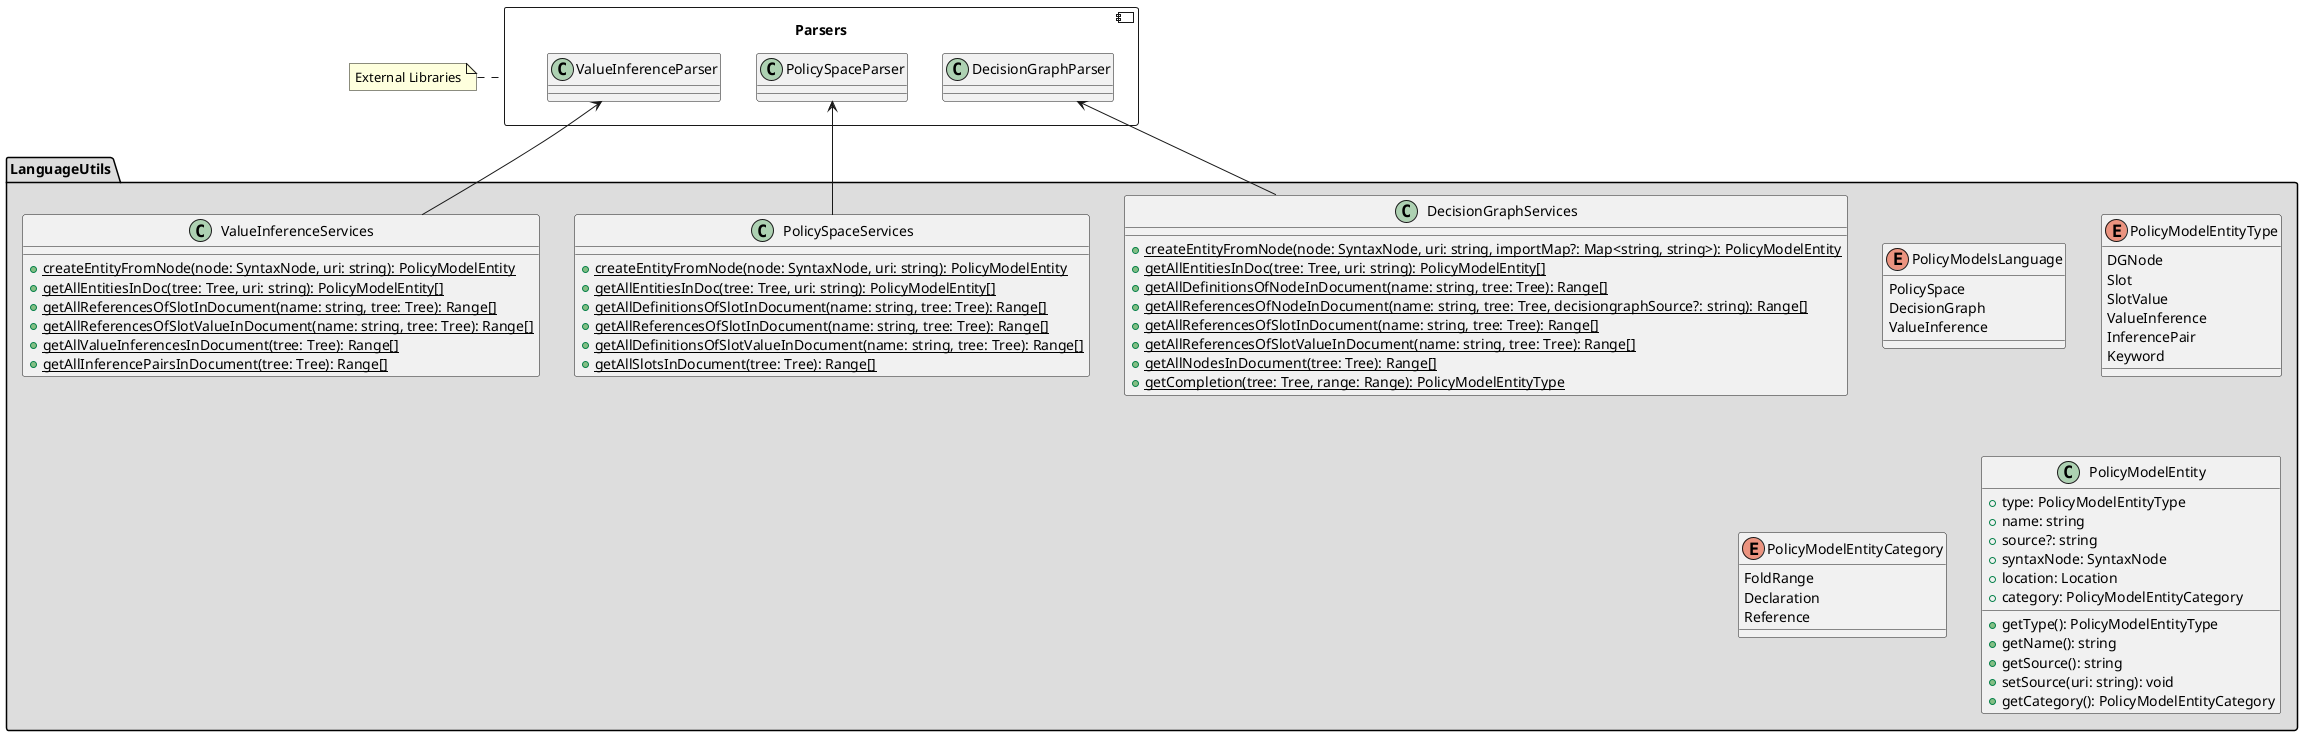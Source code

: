 @startuml

'skinparam style strictuml
top to bottom direction
allowmixing

package LanguageUtils #DDDDDD {
    enum PolicyModelsLanguage {
        PolicySpace
        DecisionGraph
        ValueInference
    }
    enum PolicyModelEntityType {
        DGNode
        Slot
        SlotValue
        ValueInference
        InferencePair
        Keyword
    }
    enum PolicyModelEntityCategory {
        FoldRange
        Declaration
        Reference
    }
    class PolicyModelEntity {
        +type: PolicyModelEntityType
        +name: string
        +source?: string
        +syntaxNode: SyntaxNode
        +location: Location
        +category: PolicyModelEntityCategory
        +getType(): PolicyModelEntityType
        +getName(): string
        +getSource(): string
        +setSource(uri: string): void
        +getCategory(): PolicyModelEntityCategory
    }
    class DecisionGraphServices {
        +{static} createEntityFromNode(node: SyntaxNode, uri: string, importMap?: Map<string, string>): PolicyModelEntity
        +{static} getAllEntitiesInDoc(tree: Tree, uri: string): PolicyModelEntity[]
        +{static} getAllDefinitionsOfNodeInDocument(name: string, tree: Tree): Range[]
        +{static} getAllReferencesOfNodeInDocument(name: string, tree: Tree, decisiongraphSource?: string): Range[]
        +{static} getAllReferencesOfSlotInDocument(name: string, tree: Tree): Range[]
        +{static} getAllReferencesOfSlotValueInDocument(name: string, tree: Tree): Range[]
        +{static} getAllNodesInDocument(tree: Tree): Range[]
        +{static} getCompletion(tree: Tree, range: Range): PolicyModelEntityType
    }
    class PolicySpaceServices {
        +{static} createEntityFromNode(node: SyntaxNode, uri: string): PolicyModelEntity
        +{static} getAllEntitiesInDoc(tree: Tree, uri: string): PolicyModelEntity[]
        +{static} getAllDefinitionsOfSlotInDocument(name: string, tree: Tree): Range[]
        +{static} getAllReferencesOfSlotInDocument(name: string, tree: Tree): Range[]
        +{static} getAllDefinitionsOfSlotValueInDocument(name: string, tree: Tree): Range[]
        +{static} getAllSlotsInDocument(tree: Tree): Range[]
    }
    class ValueInferenceServices {
        +{static} createEntityFromNode(node: SyntaxNode, uri: string): PolicyModelEntity
        +{static} getAllEntitiesInDoc(tree: Tree, uri: string): PolicyModelEntity[]
        +{static} getAllReferencesOfSlotInDocument(name: string, tree: Tree): Range[]
        +{static} getAllReferencesOfSlotValueInDocument(name: string, tree: Tree): Range[]
        +{static} getAllValueInferencesInDocument(tree: Tree): Range[]
        +{static} getAllInferencePairsInDocument(tree: Tree): Range[]
    }
}

component Parsers {
    class DecisionGraphParser
    class PolicySpaceParser
    class ValueInferenceParser
}

note "External Libraries" as n_ext
n_ext .right. Parsers

DecisionGraphServices -up-> DecisionGraphParser
PolicySpaceServices -up-> PolicySpaceParser
ValueInferenceServices -up-> ValueInferenceParser

@enduml
